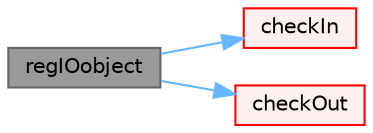 digraph "regIOobject"
{
 // LATEX_PDF_SIZE
  bgcolor="transparent";
  edge [fontname=Helvetica,fontsize=10,labelfontname=Helvetica,labelfontsize=10];
  node [fontname=Helvetica,fontsize=10,shape=box,height=0.2,width=0.4];
  rankdir="LR";
  Node1 [id="Node000001",label="regIOobject",height=0.2,width=0.4,color="gray40", fillcolor="grey60", style="filled", fontcolor="black",tooltip=" "];
  Node1 -> Node2 [id="edge1_Node000001_Node000002",color="steelblue1",style="solid",tooltip=" "];
  Node2 [id="Node000002",label="checkIn",height=0.2,width=0.4,color="red", fillcolor="#FFF0F0", style="filled",URL="$classFoam_1_1regIOobject.html#af9e300b410088279d671077efe9751f8",tooltip=" "];
  Node1 -> Node10 [id="edge2_Node000001_Node000010",color="steelblue1",style="solid",tooltip=" "];
  Node10 [id="Node000010",label="checkOut",height=0.2,width=0.4,color="red", fillcolor="#FFF0F0", style="filled",URL="$classFoam_1_1regIOobject.html#aca37b66bfd7214d80ab764b883b5bfc6",tooltip=" "];
}
